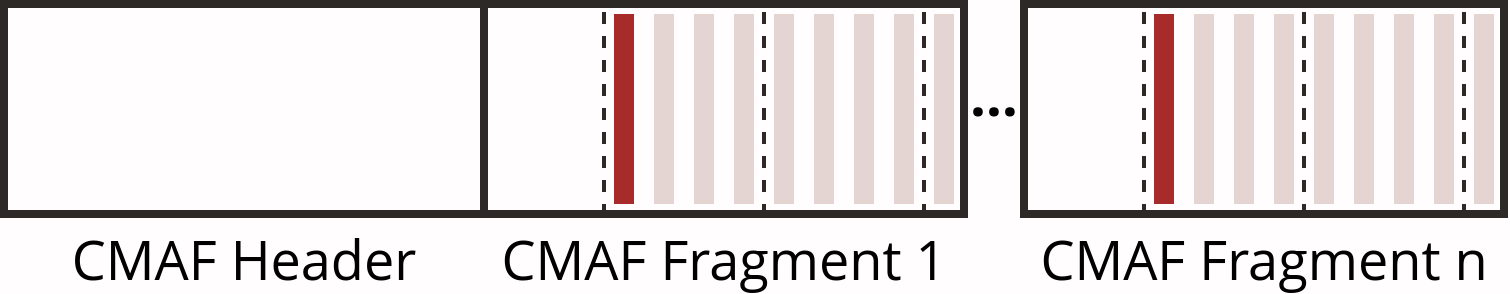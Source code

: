 <mxfile>
    <diagram id="6ObwSw7GGpYElaVP92g4" name="Page-1">
        <mxGraphModel dx="1162" dy="991" grid="1" gridSize="10" guides="1" tooltips="1" connect="1" arrows="1" fold="1" page="1" pageScale="1" pageWidth="827" pageHeight="1169" background="#FFFDFD" math="0" shadow="0">
            <root>
                <mxCell id="0"/>
                <mxCell id="1" parent="0"/>
                <mxCell id="138" value="CMAF Fragment 1" style="rounded=0;whiteSpace=wrap;html=1;strokeColor=#2D2926;fillColor=none;strokeWidth=4;fontFamily=Open Sans;labelBackgroundColor=none;labelPosition=center;verticalLabelPosition=bottom;align=center;verticalAlign=top;fontSize=27;fontStyle=0" parent="1" vertex="1">
                    <mxGeometry x="280" y="40" width="240" height="105" as="geometry"/>
                </mxCell>
                <mxCell id="141" value="CMAF Fragment n" style="rounded=0;whiteSpace=wrap;html=1;strokeColor=#2D2926;fillColor=none;strokeWidth=4;fontFamily=Open Sans;labelBackgroundColor=none;labelPosition=center;verticalLabelPosition=bottom;align=center;verticalAlign=top;fontSize=27;fontStyle=0" parent="1" vertex="1">
                    <mxGeometry x="550" y="40" width="240" height="105" as="geometry"/>
                </mxCell>
                <mxCell id="142" value="&lt;span style=&quot;font-family: &amp;quot;Open Sans&amp;quot;; font-size: 28px; font-weight: 700; text-align: right;&quot;&gt;…&lt;/span&gt;" style="text;html=1;strokeColor=none;fillColor=none;align=center;verticalAlign=middle;whiteSpace=wrap;rounded=0;labelBackgroundColor=none;" parent="1" vertex="1">
                    <mxGeometry x="520" y="70" width="30" height="30" as="geometry"/>
                </mxCell>
                <mxCell id="143" value="" style="rounded=0;whiteSpace=wrap;html=1;labelPosition=center;verticalLabelPosition=top;align=center;verticalAlign=bottom;strokeColor=none;fillColor=#A72B2A;fontFamily=Open Sans;labelBackgroundColor=none;" parent="1" vertex="1">
                    <mxGeometry x="345" y="45" width="10" height="95" as="geometry"/>
                </mxCell>
                <mxCell id="144" value="" style="rounded=0;whiteSpace=wrap;html=1;labelPosition=center;verticalLabelPosition=top;align=center;verticalAlign=bottom;strokeColor=none;fillColor=#E4D5D3;fontFamily=Open Sans;labelBackgroundColor=none;" parent="1" vertex="1">
                    <mxGeometry x="365" y="45" width="10" height="95" as="geometry"/>
                </mxCell>
                <mxCell id="145" value="" style="rounded=0;whiteSpace=wrap;html=1;labelPosition=center;verticalLabelPosition=top;align=center;verticalAlign=bottom;strokeColor=none;fillColor=#E4D5D3;fontFamily=Open Sans;labelBackgroundColor=none;" parent="1" vertex="1">
                    <mxGeometry x="385" y="45" width="10" height="95" as="geometry"/>
                </mxCell>
                <mxCell id="146" value="" style="rounded=0;whiteSpace=wrap;html=1;labelPosition=center;verticalLabelPosition=top;align=center;verticalAlign=bottom;strokeColor=none;fillColor=#E4D5D3;fontFamily=Open Sans;labelBackgroundColor=none;" parent="1" vertex="1">
                    <mxGeometry x="405" y="45" width="10" height="95" as="geometry"/>
                </mxCell>
                <mxCell id="147" value="" style="rounded=0;whiteSpace=wrap;html=1;labelPosition=center;verticalLabelPosition=top;align=center;verticalAlign=bottom;strokeColor=none;fillColor=#E4D5D3;fontFamily=Open Sans;labelBackgroundColor=none;" parent="1" vertex="1">
                    <mxGeometry x="425" y="45" width="10" height="95" as="geometry"/>
                </mxCell>
                <mxCell id="148" value="" style="rounded=0;whiteSpace=wrap;html=1;labelPosition=center;verticalLabelPosition=top;align=center;verticalAlign=bottom;strokeColor=none;fillColor=#E4D5D3;fontFamily=Open Sans;labelBackgroundColor=none;" parent="1" vertex="1">
                    <mxGeometry x="445" y="45" width="10" height="95" as="geometry"/>
                </mxCell>
                <mxCell id="149" value="" style="rounded=0;whiteSpace=wrap;html=1;labelPosition=center;verticalLabelPosition=top;align=center;verticalAlign=bottom;strokeColor=none;fillColor=#E4D5D3;fontFamily=Open Sans;labelBackgroundColor=none;" parent="1" vertex="1">
                    <mxGeometry x="465" y="45" width="10" height="95" as="geometry"/>
                </mxCell>
                <mxCell id="150" value="" style="rounded=0;whiteSpace=wrap;html=1;labelPosition=center;verticalLabelPosition=top;align=center;verticalAlign=bottom;strokeColor=none;fillColor=#E4D5D3;fontFamily=Open Sans;labelBackgroundColor=none;" parent="1" vertex="1">
                    <mxGeometry x="485" y="45" width="10" height="95" as="geometry"/>
                </mxCell>
                <mxCell id="151" value="" style="rounded=0;whiteSpace=wrap;html=1;labelPosition=center;verticalLabelPosition=top;align=center;verticalAlign=bottom;strokeColor=none;fillColor=#E4D5D3;fontFamily=Open Sans;labelBackgroundColor=none;" parent="1" vertex="1">
                    <mxGeometry x="505" y="45" width="10" height="95" as="geometry"/>
                </mxCell>
                <mxCell id="152" value="" style="rounded=0;whiteSpace=wrap;html=1;labelPosition=center;verticalLabelPosition=top;align=center;verticalAlign=bottom;strokeColor=none;fillColor=#A72B2A;fontFamily=Open Sans;labelBackgroundColor=none;" parent="1" vertex="1">
                    <mxGeometry x="615" y="45" width="10" height="95" as="geometry"/>
                </mxCell>
                <mxCell id="153" value="" style="rounded=0;whiteSpace=wrap;html=1;labelPosition=center;verticalLabelPosition=top;align=center;verticalAlign=bottom;strokeColor=none;fillColor=#E4D5D3;fontFamily=Open Sans;labelBackgroundColor=none;" parent="1" vertex="1">
                    <mxGeometry x="635" y="45" width="10" height="95" as="geometry"/>
                </mxCell>
                <mxCell id="154" value="" style="rounded=0;whiteSpace=wrap;html=1;labelPosition=center;verticalLabelPosition=top;align=center;verticalAlign=bottom;strokeColor=none;fillColor=#E4D5D3;fontFamily=Open Sans;labelBackgroundColor=none;" parent="1" vertex="1">
                    <mxGeometry x="655" y="45" width="10" height="95" as="geometry"/>
                </mxCell>
                <mxCell id="155" value="" style="rounded=0;whiteSpace=wrap;html=1;labelPosition=center;verticalLabelPosition=top;align=center;verticalAlign=bottom;strokeColor=none;fillColor=#E4D5D3;fontFamily=Open Sans;labelBackgroundColor=none;" parent="1" vertex="1">
                    <mxGeometry x="675" y="45" width="10" height="95" as="geometry"/>
                </mxCell>
                <mxCell id="156" value="" style="rounded=0;whiteSpace=wrap;html=1;labelPosition=center;verticalLabelPosition=top;align=center;verticalAlign=bottom;strokeColor=none;fillColor=#E4D5D3;fontFamily=Open Sans;labelBackgroundColor=none;" parent="1" vertex="1">
                    <mxGeometry x="695" y="45" width="10" height="95" as="geometry"/>
                </mxCell>
                <mxCell id="157" value="" style="rounded=0;whiteSpace=wrap;html=1;labelPosition=center;verticalLabelPosition=top;align=center;verticalAlign=bottom;strokeColor=none;fillColor=#E4D5D3;fontFamily=Open Sans;labelBackgroundColor=none;" parent="1" vertex="1">
                    <mxGeometry x="715" y="45" width="10" height="95" as="geometry"/>
                </mxCell>
                <mxCell id="158" value="" style="rounded=0;whiteSpace=wrap;html=1;labelPosition=center;verticalLabelPosition=top;align=center;verticalAlign=bottom;strokeColor=none;fillColor=#E4D5D3;fontFamily=Open Sans;labelBackgroundColor=none;" parent="1" vertex="1">
                    <mxGeometry x="735" y="45" width="10" height="95" as="geometry"/>
                </mxCell>
                <mxCell id="159" value="" style="rounded=0;whiteSpace=wrap;html=1;labelPosition=center;verticalLabelPosition=top;align=center;verticalAlign=bottom;strokeColor=none;fillColor=#E4D5D3;fontFamily=Open Sans;labelBackgroundColor=none;" parent="1" vertex="1">
                    <mxGeometry x="755" y="45" width="10" height="95" as="geometry"/>
                </mxCell>
                <mxCell id="160" value="" style="rounded=0;whiteSpace=wrap;html=1;labelPosition=center;verticalLabelPosition=top;align=center;verticalAlign=bottom;strokeColor=none;fillColor=#E4D5D3;fontFamily=Open Sans;labelBackgroundColor=none;" parent="1" vertex="1">
                    <mxGeometry x="775" y="45" width="10" height="95" as="geometry"/>
                </mxCell>
                <mxCell id="163" value="" style="rounded=0;whiteSpace=wrap;html=1;strokeColor=#2D2926;fillColor=none;strokeWidth=2;fontFamily=Open Sans;labelBackgroundColor=none;labelPosition=center;verticalLabelPosition=bottom;align=center;verticalAlign=top;fontSize=27;fontStyle=0;dashed=1;" parent="1" vertex="1">
                    <mxGeometry x="340" y="40" width="80" height="105" as="geometry"/>
                </mxCell>
                <mxCell id="164" value="" style="rounded=0;whiteSpace=wrap;html=1;strokeColor=#2D2926;fillColor=none;strokeWidth=2;fontFamily=Open Sans;labelBackgroundColor=none;labelPosition=center;verticalLabelPosition=bottom;align=center;verticalAlign=top;fontSize=27;fontStyle=0;dashed=1;" parent="1" vertex="1">
                    <mxGeometry x="420" y="40" width="80" height="105" as="geometry"/>
                </mxCell>
                <mxCell id="165" value="" style="rounded=0;whiteSpace=wrap;html=1;strokeColor=#2D2926;fillColor=none;strokeWidth=2;fontFamily=Open Sans;labelBackgroundColor=none;labelPosition=center;verticalLabelPosition=bottom;align=center;verticalAlign=top;fontSize=27;fontStyle=0;dashed=1;" parent="1" vertex="1">
                    <mxGeometry x="610" y="40" width="80" height="105" as="geometry"/>
                </mxCell>
                <mxCell id="166" value="" style="rounded=0;whiteSpace=wrap;html=1;strokeColor=#2D2926;fillColor=none;strokeWidth=2;fontFamily=Open Sans;labelBackgroundColor=none;labelPosition=center;verticalLabelPosition=bottom;align=center;verticalAlign=top;fontSize=27;fontStyle=0;dashed=1;" parent="1" vertex="1">
                    <mxGeometry x="690" y="40" width="80" height="105" as="geometry"/>
                </mxCell>
                <mxCell id="167" value="CMAF Header" style="rounded=0;whiteSpace=wrap;html=1;strokeColor=#2D2926;fillColor=none;strokeWidth=4;fontFamily=Open Sans;labelBackgroundColor=none;labelPosition=center;verticalLabelPosition=bottom;align=center;verticalAlign=top;fontSize=27;fontStyle=0" vertex="1" parent="1">
                    <mxGeometry x="40" y="40" width="240" height="105" as="geometry"/>
                </mxCell>
            </root>
        </mxGraphModel>
    </diagram>
</mxfile>
